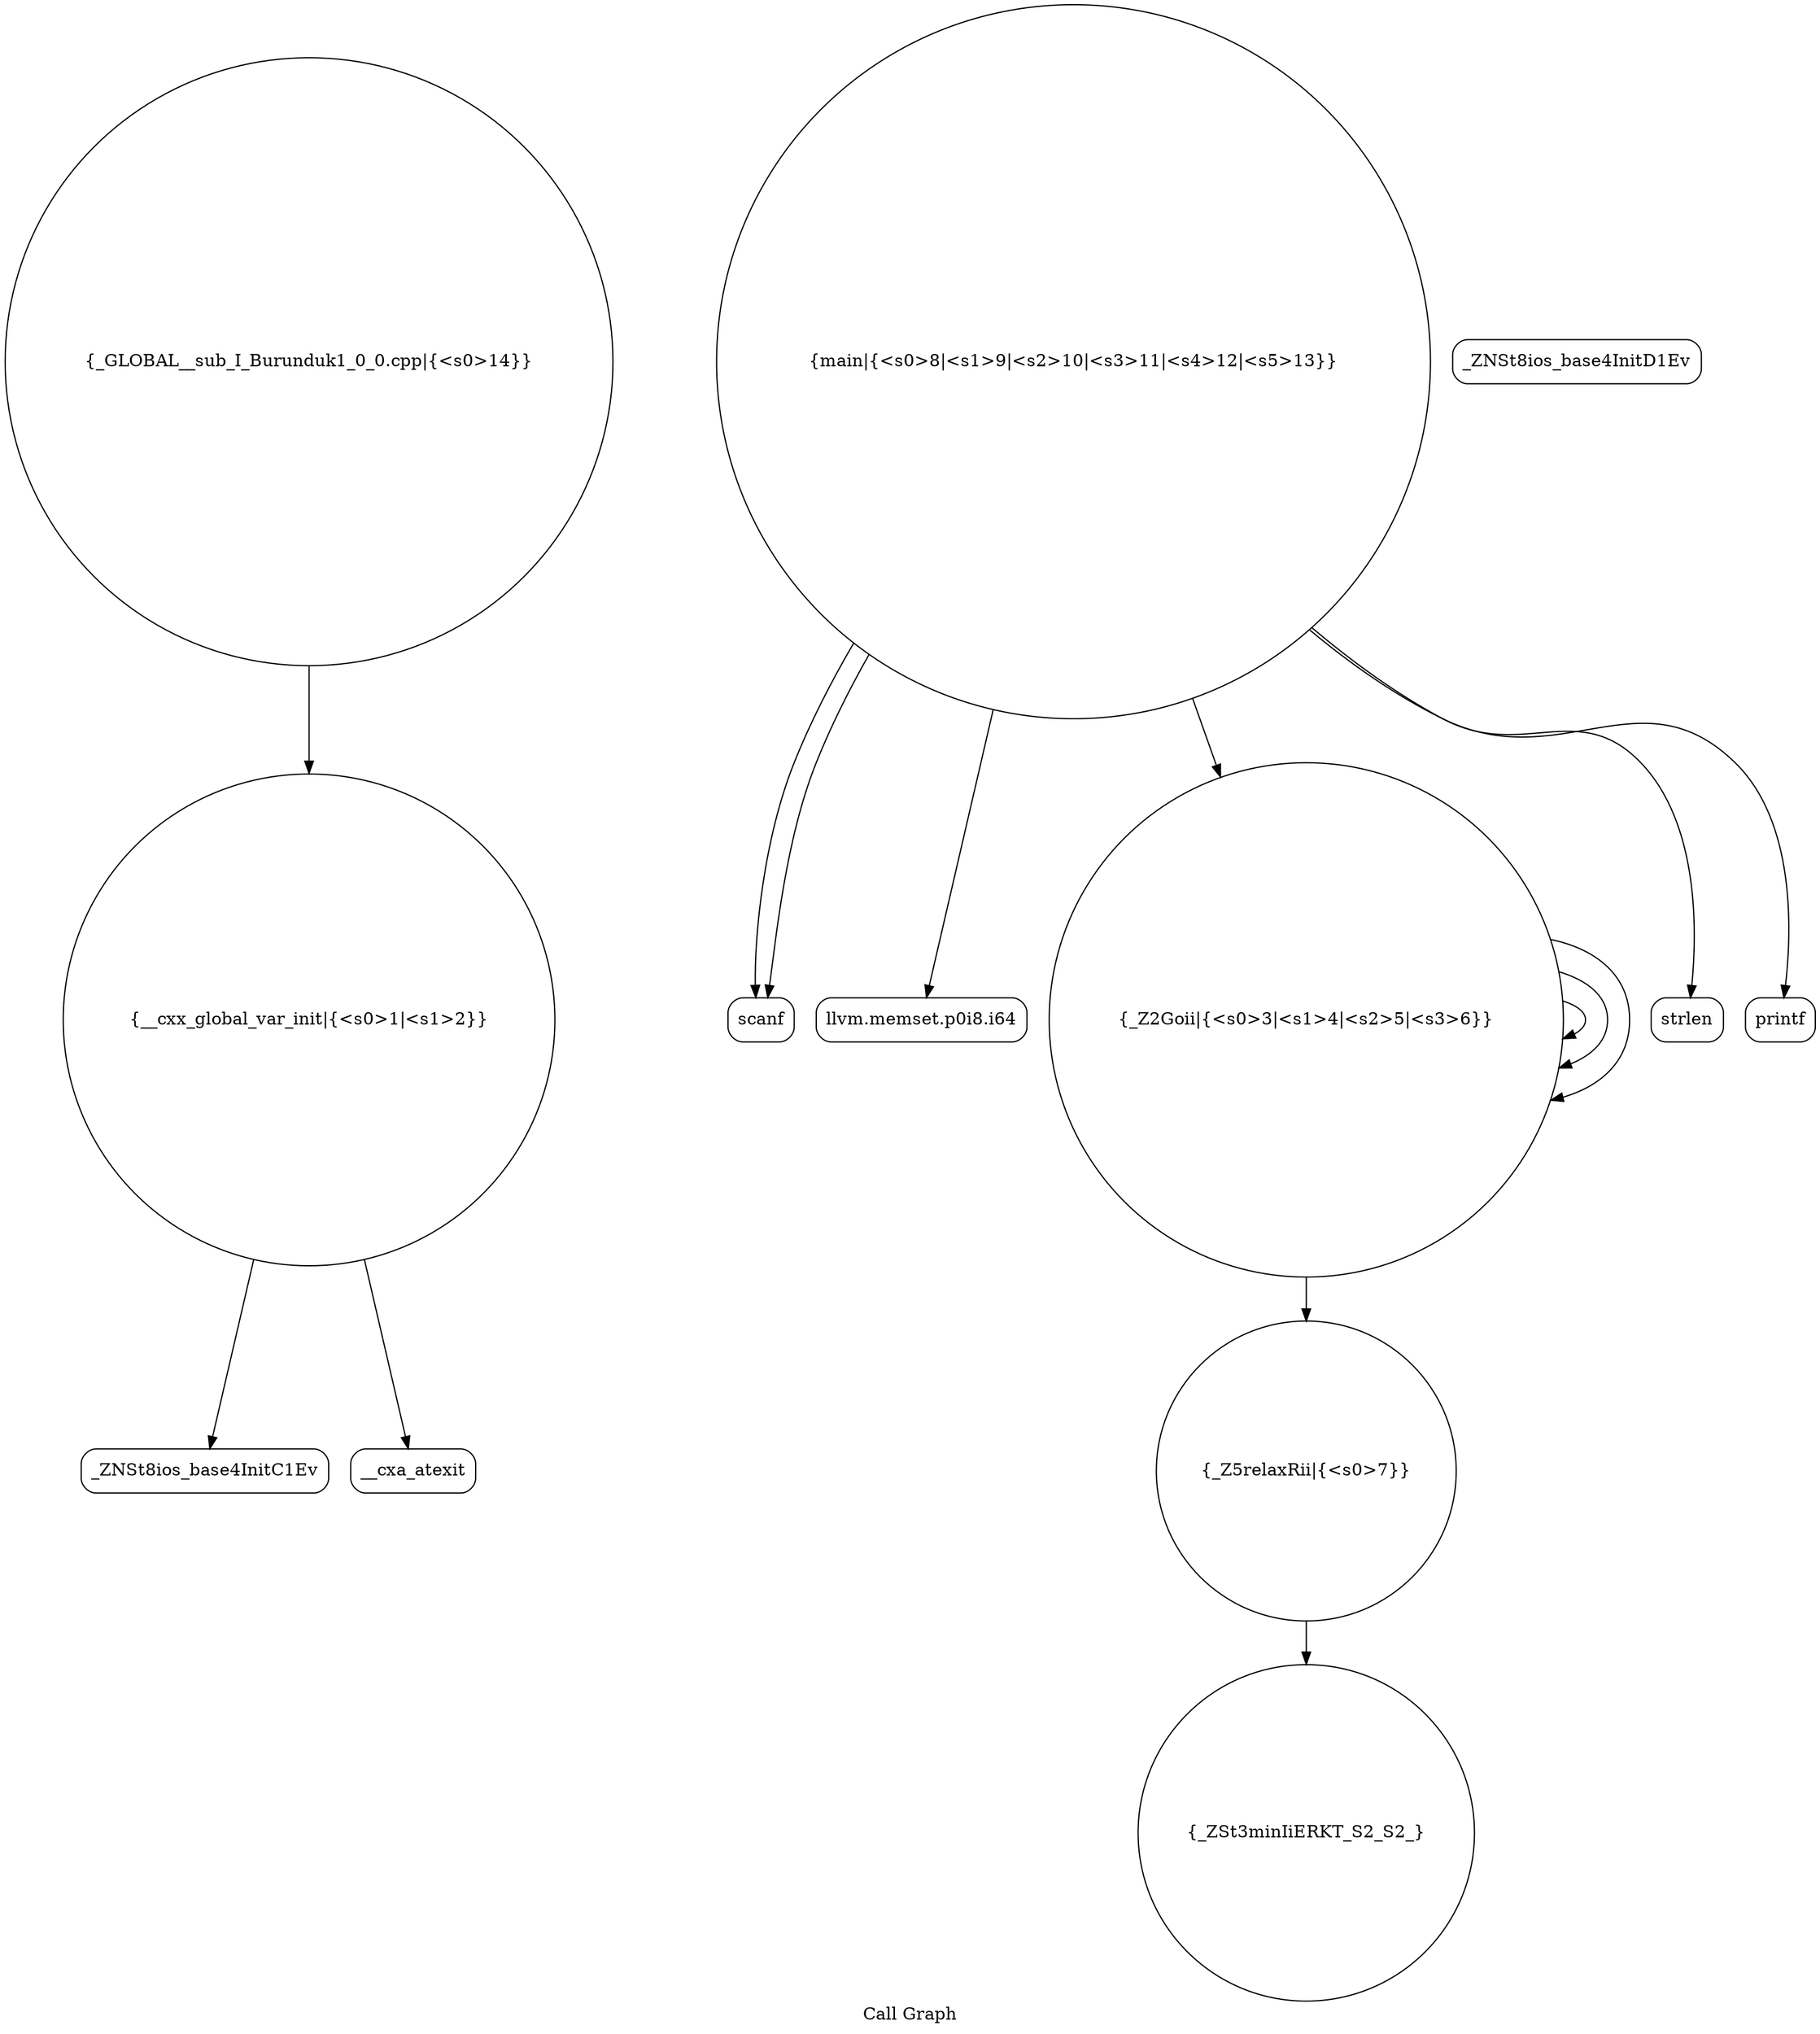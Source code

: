 digraph "Call Graph" {
	label="Call Graph";

	Node0x5624ecd31830 [shape=record,shape=circle,label="{__cxx_global_var_init|{<s0>1|<s1>2}}"];
	Node0x5624ecd31830:s0 -> Node0x5624ecd31cc0[color=black];
	Node0x5624ecd31830:s1 -> Node0x5624ecd31dc0[color=black];
	Node0x5624ecd31fc0 [shape=record,shape=Mrecord,label="{scanf}"];
	Node0x5624ecd31d40 [shape=record,shape=Mrecord,label="{_ZNSt8ios_base4InitD1Ev}"];
	Node0x5624ecd320c0 [shape=record,shape=Mrecord,label="{llvm.memset.p0i8.i64}"];
	Node0x5624ecd31e40 [shape=record,shape=circle,label="{_Z2Goii|{<s0>3|<s1>4|<s2>5|<s3>6}}"];
	Node0x5624ecd31e40:s0 -> Node0x5624ecd31e40[color=black];
	Node0x5624ecd31e40:s1 -> Node0x5624ecd31e40[color=black];
	Node0x5624ecd31e40:s2 -> Node0x5624ecd31e40[color=black];
	Node0x5624ecd31e40:s3 -> Node0x5624ecd31ec0[color=black];
	Node0x5624ecd321c0 [shape=record,shape=circle,label="{_ZSt3minIiERKT_S2_S2_}"];
	Node0x5624ecd31f40 [shape=record,shape=circle,label="{main|{<s0>8|<s1>9|<s2>10|<s3>11|<s4>12|<s5>13}}"];
	Node0x5624ecd31f40:s0 -> Node0x5624ecd31fc0[color=black];
	Node0x5624ecd31f40:s1 -> Node0x5624ecd31fc0[color=black];
	Node0x5624ecd31f40:s2 -> Node0x5624ecd32040[color=black];
	Node0x5624ecd31f40:s3 -> Node0x5624ecd320c0[color=black];
	Node0x5624ecd31f40:s4 -> Node0x5624ecd31e40[color=black];
	Node0x5624ecd31f40:s5 -> Node0x5624ecd32140[color=black];
	Node0x5624ecd31cc0 [shape=record,shape=Mrecord,label="{_ZNSt8ios_base4InitC1Ev}"];
	Node0x5624ecd32040 [shape=record,shape=Mrecord,label="{strlen}"];
	Node0x5624ecd31dc0 [shape=record,shape=Mrecord,label="{__cxa_atexit}"];
	Node0x5624ecd32140 [shape=record,shape=Mrecord,label="{printf}"];
	Node0x5624ecd31ec0 [shape=record,shape=circle,label="{_Z5relaxRii|{<s0>7}}"];
	Node0x5624ecd31ec0:s0 -> Node0x5624ecd321c0[color=black];
	Node0x5624ecd32240 [shape=record,shape=circle,label="{_GLOBAL__sub_I_Burunduk1_0_0.cpp|{<s0>14}}"];
	Node0x5624ecd32240:s0 -> Node0x5624ecd31830[color=black];
}
